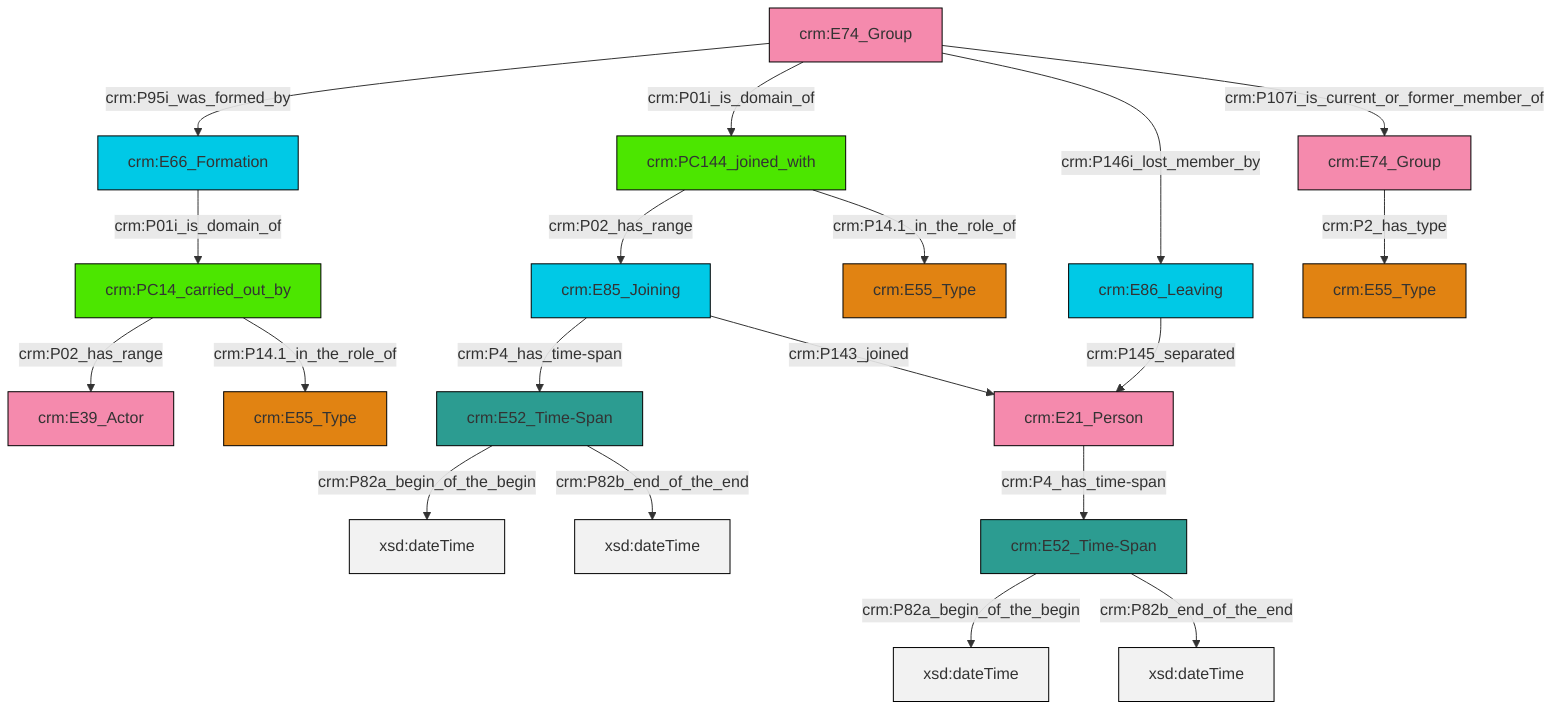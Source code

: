 graph TD
classDef Literal fill:#f2f2f2,stroke:#000000;
classDef CRM_Entity fill:#FFFFFF,stroke:#000000;
classDef Temporal_Entity fill:#00C9E6, stroke:#000000;
classDef Type fill:#E18312, stroke:#000000;
classDef Time-Span fill:#2C9C91, stroke:#000000;
classDef Appellation fill:#FFEB7F, stroke:#000000;
classDef Place fill:#008836, stroke:#000000;
classDef Persistent_Item fill:#B266B2, stroke:#000000;
classDef Conceptual_Object fill:#FFD700, stroke:#000000;
classDef Physical_Thing fill:#D2B48C, stroke:#000000;
classDef Actor fill:#f58aad, stroke:#000000;
classDef PC_Classes fill:#4ce600, stroke:#000000;
classDef Multi fill:#cccccc,stroke:#000000;

0["crm:PC14_carried_out_by"]:::PC_Classes -->|crm:P02_has_range| 1["crm:E39_Actor"]:::Actor
4["crm:E52_Time-Span"]:::Time-Span -->|crm:P82a_begin_of_the_begin| 5[xsd:dateTime]:::Literal
6["crm:E74_Group"]:::Actor -->|crm:P95i_was_formed_by| 8["crm:E66_Formation"]:::Temporal_Entity
9["crm:E86_Leaving"]:::Temporal_Entity -->|crm:P145_separated| 10["crm:E21_Person"]:::Actor
2["crm:PC144_joined_with"]:::PC_Classes -->|crm:P02_has_range| 17["crm:E85_Joining"]:::Temporal_Entity
6["crm:E74_Group"]:::Actor -->|crm:P01i_is_domain_of| 2["crm:PC144_joined_with"]:::PC_Classes
17["crm:E85_Joining"]:::Temporal_Entity -->|crm:P4_has_time-span| 4["crm:E52_Time-Span"]:::Time-Span
17["crm:E85_Joining"]:::Temporal_Entity -->|crm:P143_joined| 10["crm:E21_Person"]:::Actor
2["crm:PC144_joined_with"]:::PC_Classes -->|crm:P14.1_in_the_role_of| 11["crm:E55_Type"]:::Type
10["crm:E21_Person"]:::Actor -->|crm:P4_has_time-span| 15["crm:E52_Time-Span"]:::Time-Span
15["crm:E52_Time-Span"]:::Time-Span -->|crm:P82a_begin_of_the_begin| 19[xsd:dateTime]:::Literal
8["crm:E66_Formation"]:::Temporal_Entity -->|crm:P01i_is_domain_of| 0["crm:PC14_carried_out_by"]:::PC_Classes
6["crm:E74_Group"]:::Actor -->|crm:P146i_lost_member_by| 9["crm:E86_Leaving"]:::Temporal_Entity
0["crm:PC14_carried_out_by"]:::PC_Classes -->|crm:P14.1_in_the_role_of| 23["crm:E55_Type"]:::Type
4["crm:E52_Time-Span"]:::Time-Span -->|crm:P82b_end_of_the_end| 28[xsd:dateTime]:::Literal
29["crm:E74_Group"]:::Actor -->|crm:P2_has_type| 13["crm:E55_Type"]:::Type
6["crm:E74_Group"]:::Actor -->|crm:P107i_is_current_or_former_member_of| 29["crm:E74_Group"]:::Actor
15["crm:E52_Time-Span"]:::Time-Span -->|crm:P82b_end_of_the_end| 33[xsd:dateTime]:::Literal